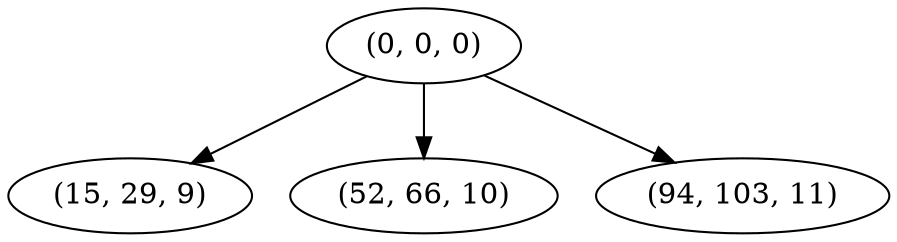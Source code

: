 digraph tree {
    "(0, 0, 0)";
    "(15, 29, 9)";
    "(52, 66, 10)";
    "(94, 103, 11)";
    "(0, 0, 0)" -> "(15, 29, 9)";
    "(0, 0, 0)" -> "(52, 66, 10)";
    "(0, 0, 0)" -> "(94, 103, 11)";
}
